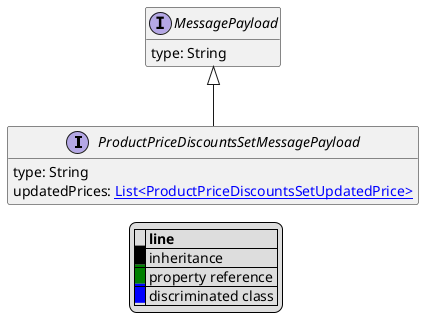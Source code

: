 @startuml

hide empty fields
hide empty methods
legend
|= |= line |
|<back:black>   </back>| inheritance |
|<back:green>   </back>| property reference |
|<back:blue>   </back>| discriminated class |
endlegend
interface ProductPriceDiscountsSetMessagePayload [[ProductPriceDiscountsSetMessagePayload.svg]] extends MessagePayload {
    type: String
    updatedPrices: [[ProductPriceDiscountsSetUpdatedPrice.svg List<ProductPriceDiscountsSetUpdatedPrice>]]
}
interface MessagePayload [[MessagePayload.svg]]  {
    type: String
}





@enduml
